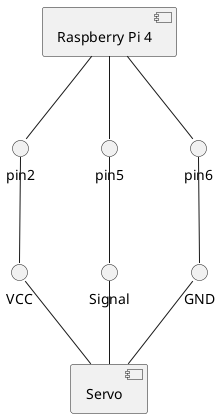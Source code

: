 @startuml

component "Raspberry Pi 4" as rpi
rpi -down- pin2
rpi -down- pin5
rpi -down- pin6

component "Servo" as servo
servo -up- GND
servo -up- VCC
servo -up- Signal

pin2 -down- VCC
pin5 -down- Signal
pin6 -down- GND
@enduml
